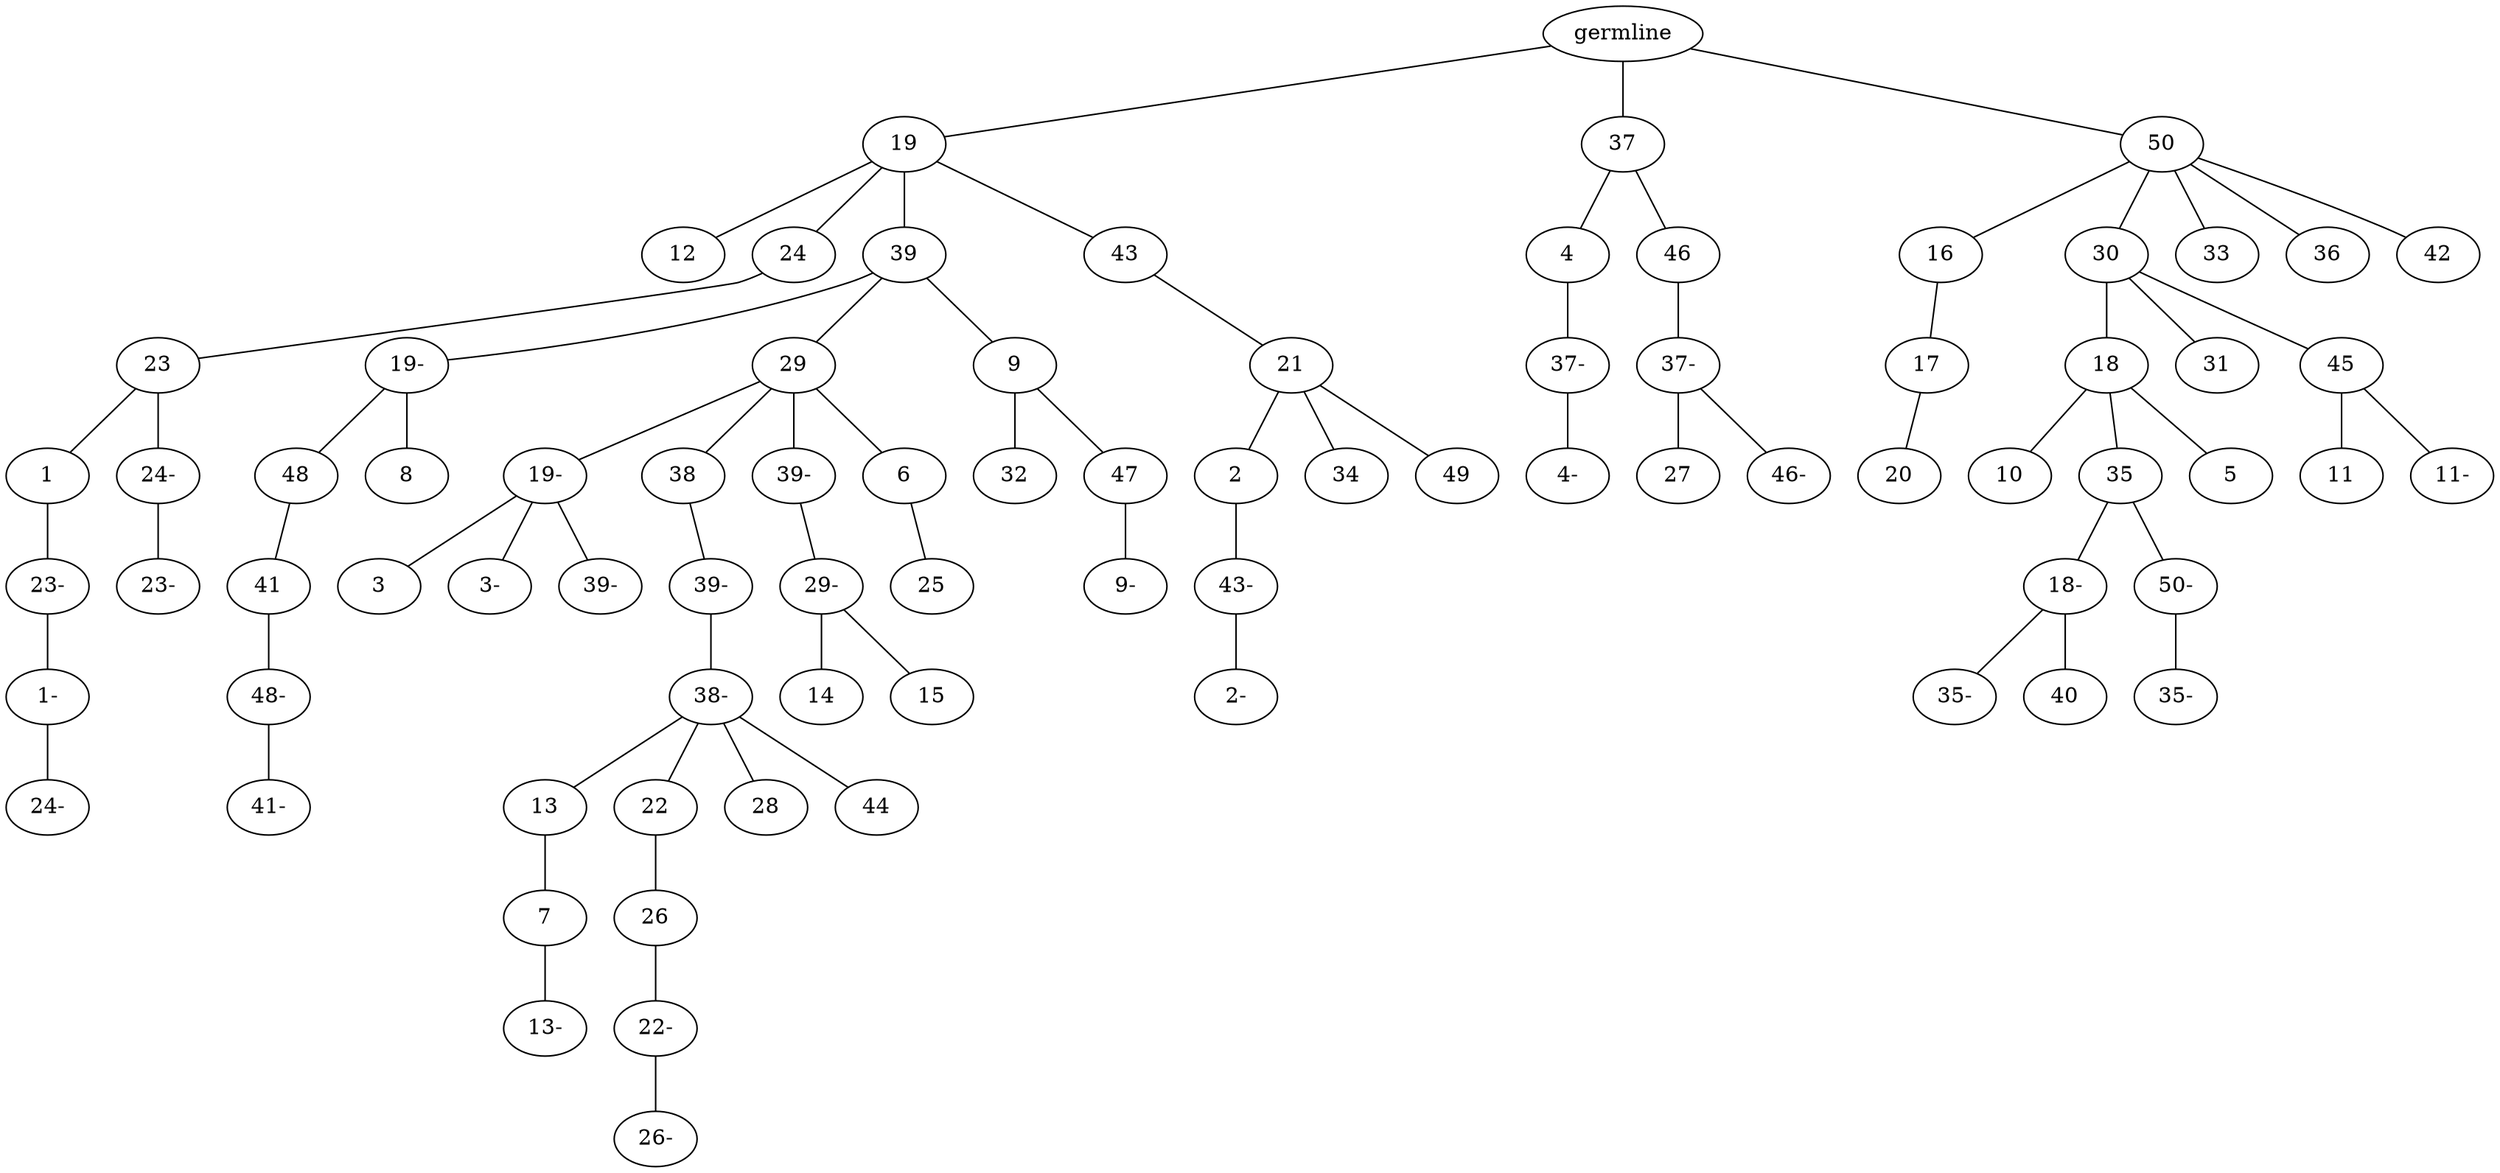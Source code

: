 graph tree {
    "140260967247200" [label="germline"];
    "140260963557584" [label="19"];
    "140260963560224" [label="12"];
    "140260963560752" [label="24"];
    "140260963560032" [label="23"];
    "140260963560992" [label="1"];
    "140260963561328" [label="23-"];
    "140260959596608" [label="1-"];
    "140260959597040" [label="24-"];
    "140260963560512" [label="24-"];
    "140260959597280" [label="23-"];
    "140260963561280" [label="39"];
    "140260963561376" [label="19-"];
    "140260959597328" [label="48"];
    "140260959597424" [label="41"];
    "140260959597904" [label="48-"];
    "140260959598192" [label="41-"];
    "140260959598144" [label="8"];
    "140260959597472" [label="29"];
    "140260959598720" [label="19-"];
    "140260959598336" [label="3"];
    "140260959598000" [label="3-"];
    "140260959598288" [label="39-"];
    "140260959599440" [label="38"];
    "140260959598864" [label="39-"];
    "140260959599104" [label="38-"];
    "140260959599632" [label="13"];
    "140260959599920" [label="7"];
    "140260959600208" [label="13-"];
    "140260959600448" [label="22"];
    "140260959600016" [label="26"];
    "140260959600400" [label="22-"];
    "140260967375152" [label="26-"];
    "140260959599248" [label="28"];
    "140260959600352" [label="44"];
    "140260959599488" [label="39-"];
    "140260959598672" [label="29-"];
    "140260967375056" [label="14"];
    "140260967375728" [label="15"];
    "140260959599296" [label="6"];
    "140260967376160" [label="25"];
    "140260959599584" [label="9"];
    "140260953098464" [label="32"];
    "140260967376592" [label="47"];
    "140260967375824" [label="9-"];
    "140260963559984" [label="43"];
    "140260967376784" [label="21"];
    "140260967376496" [label="2"];
    "140260967376736" [label="43-"];
    "140260967377216" [label="2-"];
    "140260967377456" [label="34"];
    "140260967375584" [label="49"];
    "140260963561136" [label="37"];
    "140260967377696" [label="4"];
    "140260967377744" [label="37-"];
    "140260967377552" [label="4-"];
    "140260967377888" [label="46"];
    "140260967376832" [label="37-"];
    "140260967378176" [label="27"];
    "140260967378080" [label="46-"];
    "140260959597760" [label="50"];
    "140260967376880" [label="16"];
    "140260967378416" [label="17"];
    "140260967378848" [label="20"];
    "140260967378752" [label="30"];
    "140260967377984" [label="18"];
    "140260963627456" [label="10"];
    "140260963627360" [label="35"];
    "140260963627648" [label="18-"];
    "140260963628176" [label="35-"];
    "140260963627936" [label="40"];
    "140260963629040" [label="50-"];
    "140260963628608" [label="35-"];
    "140260963629184" [label="5"];
    "140260963629472" [label="31"];
    "140260963628320" [label="45"];
    "140260963628464" [label="11"];
    "140260963628368" [label="11-"];
    "140260967378464" [label="33"];
    "140260963628944" [label="36"];
    "140260963628896" [label="42"];
    "140260967247200" -- "140260963557584";
    "140260967247200" -- "140260963561136";
    "140260967247200" -- "140260959597760";
    "140260963557584" -- "140260963560224";
    "140260963557584" -- "140260963560752";
    "140260963557584" -- "140260963561280";
    "140260963557584" -- "140260963559984";
    "140260963560752" -- "140260963560032";
    "140260963560032" -- "140260963560992";
    "140260963560032" -- "140260963560512";
    "140260963560992" -- "140260963561328";
    "140260963561328" -- "140260959596608";
    "140260959596608" -- "140260959597040";
    "140260963560512" -- "140260959597280";
    "140260963561280" -- "140260963561376";
    "140260963561280" -- "140260959597472";
    "140260963561280" -- "140260959599584";
    "140260963561376" -- "140260959597328";
    "140260963561376" -- "140260959598144";
    "140260959597328" -- "140260959597424";
    "140260959597424" -- "140260959597904";
    "140260959597904" -- "140260959598192";
    "140260959597472" -- "140260959598720";
    "140260959597472" -- "140260959599440";
    "140260959597472" -- "140260959599488";
    "140260959597472" -- "140260959599296";
    "140260959598720" -- "140260959598336";
    "140260959598720" -- "140260959598000";
    "140260959598720" -- "140260959598288";
    "140260959599440" -- "140260959598864";
    "140260959598864" -- "140260959599104";
    "140260959599104" -- "140260959599632";
    "140260959599104" -- "140260959600448";
    "140260959599104" -- "140260959599248";
    "140260959599104" -- "140260959600352";
    "140260959599632" -- "140260959599920";
    "140260959599920" -- "140260959600208";
    "140260959600448" -- "140260959600016";
    "140260959600016" -- "140260959600400";
    "140260959600400" -- "140260967375152";
    "140260959599488" -- "140260959598672";
    "140260959598672" -- "140260967375056";
    "140260959598672" -- "140260967375728";
    "140260959599296" -- "140260967376160";
    "140260959599584" -- "140260953098464";
    "140260959599584" -- "140260967376592";
    "140260967376592" -- "140260967375824";
    "140260963559984" -- "140260967376784";
    "140260967376784" -- "140260967376496";
    "140260967376784" -- "140260967377456";
    "140260967376784" -- "140260967375584";
    "140260967376496" -- "140260967376736";
    "140260967376736" -- "140260967377216";
    "140260963561136" -- "140260967377696";
    "140260963561136" -- "140260967377888";
    "140260967377696" -- "140260967377744";
    "140260967377744" -- "140260967377552";
    "140260967377888" -- "140260967376832";
    "140260967376832" -- "140260967378176";
    "140260967376832" -- "140260967378080";
    "140260959597760" -- "140260967376880";
    "140260959597760" -- "140260967378752";
    "140260959597760" -- "140260967378464";
    "140260959597760" -- "140260963628944";
    "140260959597760" -- "140260963628896";
    "140260967376880" -- "140260967378416";
    "140260967378416" -- "140260967378848";
    "140260967378752" -- "140260967377984";
    "140260967378752" -- "140260963629472";
    "140260967378752" -- "140260963628320";
    "140260967377984" -- "140260963627456";
    "140260967377984" -- "140260963627360";
    "140260967377984" -- "140260963629184";
    "140260963627360" -- "140260963627648";
    "140260963627360" -- "140260963629040";
    "140260963627648" -- "140260963628176";
    "140260963627648" -- "140260963627936";
    "140260963629040" -- "140260963628608";
    "140260963628320" -- "140260963628464";
    "140260963628320" -- "140260963628368";
}

